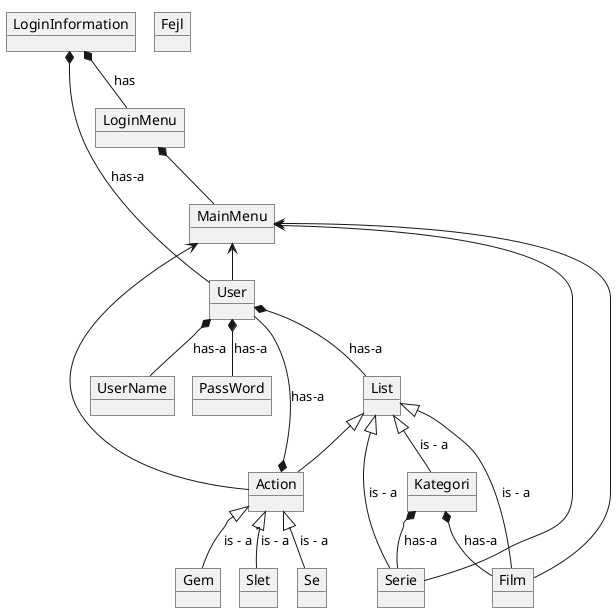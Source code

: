 @startuml
'https://plantuml.com/class-diagram
!pragma layout smetana


object User
object LoginMenu
object MainMenu
object Film
object Serie
object Kategori
object List
object Fejl
object UserName
object PassWord
object LoginInformation
object Action
object Se
object Gem
object Slet

MainMenu <-- User
MainMenu <-- Film
MainMenu <-- Serie
MainMenu <-- Action
LoginInformation *-- User: has-a
User *-- List: has-a
User *-- UserName: has-a
User *-- PassWord: has-a
Action *-- User: has-a
'Kategori *-- HovedMenu: has-a
LoginMenu *-- MainMenu
LoginInformation *-- LoginMenu: has

List <|-- Kategori : is - a
List <|-- Film: is - a
List <|-- Serie: is - a
Kategori *-- Film: has-a
Kategori *-- Serie: has-a

'Action'
List <|-- Action
Action <|-- Se : is - a
Action <|-- Gem : is - a
Action <|-- Slet : is - a

@enduml